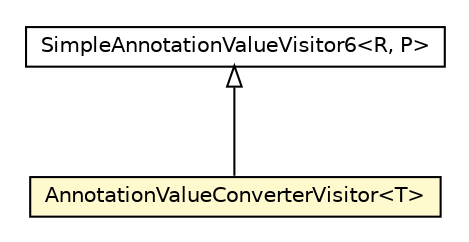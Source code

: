 #!/usr/local/bin/dot
#
# Class diagram 
# Generated by UMLGraph version 5.1 (http://www.umlgraph.org/)
#

digraph G {
	edge [fontname="Helvetica",fontsize=10,labelfontname="Helvetica",labelfontsize=10];
	node [fontname="Helvetica",fontsize=10,shape=plaintext];
	nodesep=0.25;
	ranksep=0.5;
	// org.androidtransfuse.adapter.element.AnnotationValueConverterVisitor<T>
	c70484 [label=<<table title="org.androidtransfuse.adapter.element.AnnotationValueConverterVisitor" border="0" cellborder="1" cellspacing="0" cellpadding="2" port="p" bgcolor="lemonChiffon" href="./AnnotationValueConverterVisitor.html">
		<tr><td><table border="0" cellspacing="0" cellpadding="1">
<tr><td align="center" balign="center"> AnnotationValueConverterVisitor&lt;T&gt; </td></tr>
		</table></td></tr>
		</table>>, fontname="Helvetica", fontcolor="black", fontsize=10.0];
	//org.androidtransfuse.adapter.element.AnnotationValueConverterVisitor<T> extends javax.lang.model.util.SimpleAnnotationValueVisitor6<T, java.lang.Void>
	c70710:p -> c70484:p [dir=back,arrowtail=empty];
	// javax.lang.model.util.SimpleAnnotationValueVisitor6<R, P>
	c70710 [label=<<table title="javax.lang.model.util.SimpleAnnotationValueVisitor6" border="0" cellborder="1" cellspacing="0" cellpadding="2" port="p" href="http://java.sun.com/j2se/1.4.2/docs/api/javax/lang/model/util/SimpleAnnotationValueVisitor6.html">
		<tr><td><table border="0" cellspacing="0" cellpadding="1">
<tr><td align="center" balign="center"> SimpleAnnotationValueVisitor6&lt;R, P&gt; </td></tr>
		</table></td></tr>
		</table>>, fontname="Helvetica", fontcolor="black", fontsize=10.0];
}

